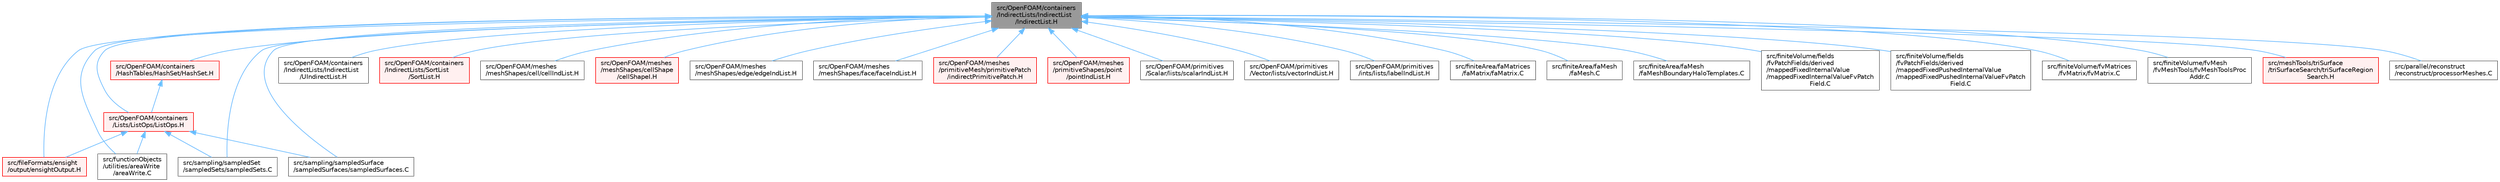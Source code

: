 digraph "src/OpenFOAM/containers/IndirectLists/IndirectList/IndirectList.H"
{
 // LATEX_PDF_SIZE
  bgcolor="transparent";
  edge [fontname=Helvetica,fontsize=10,labelfontname=Helvetica,labelfontsize=10];
  node [fontname=Helvetica,fontsize=10,shape=box,height=0.2,width=0.4];
  Node1 [id="Node000001",label="src/OpenFOAM/containers\l/IndirectLists/IndirectList\l/IndirectList.H",height=0.2,width=0.4,color="gray40", fillcolor="grey60", style="filled", fontcolor="black",tooltip=" "];
  Node1 -> Node2 [id="edge1_Node000001_Node000002",dir="back",color="steelblue1",style="solid",tooltip=" "];
  Node2 [id="Node000002",label="src/OpenFOAM/containers\l/HashTables/HashSet/HashSet.H",height=0.2,width=0.4,color="red", fillcolor="#FFF0F0", style="filled",URL="$HashSet_8H.html",tooltip=" "];
  Node2 -> Node408 [id="edge2_Node000002_Node000408",dir="back",color="steelblue1",style="solid",tooltip=" "];
  Node408 [id="Node000408",label="src/OpenFOAM/containers\l/Lists/ListOps/ListOps.H",height=0.2,width=0.4,color="red", fillcolor="#FFF0F0", style="filled",URL="$ListOps_8H.html",tooltip="Various functions to operate on Lists."];
  Node408 -> Node828 [id="edge3_Node000408_Node000828",dir="back",color="steelblue1",style="solid",tooltip=" "];
  Node828 [id="Node000828",label="src/fileFormats/ensight\l/output/ensightOutput.H",height=0.2,width=0.4,color="red", fillcolor="#FFF0F0", style="filled",URL="$ensightOutput_8H.html",tooltip=" "];
  Node408 -> Node796 [id="edge4_Node000408_Node000796",dir="back",color="steelblue1",style="solid",tooltip=" "];
  Node796 [id="Node000796",label="src/functionObjects\l/utilities/areaWrite\l/areaWrite.C",height=0.2,width=0.4,color="grey40", fillcolor="white", style="filled",URL="$areaWrite_8C.html",tooltip=" "];
  Node408 -> Node788 [id="edge5_Node000408_Node000788",dir="back",color="steelblue1",style="solid",tooltip=" "];
  Node788 [id="Node000788",label="src/sampling/sampledSet\l/sampledSets/sampledSets.C",height=0.2,width=0.4,color="grey40", fillcolor="white", style="filled",URL="$sampledSets_8C.html",tooltip=" "];
  Node408 -> Node800 [id="edge6_Node000408_Node000800",dir="back",color="steelblue1",style="solid",tooltip=" "];
  Node800 [id="Node000800",label="src/sampling/sampledSurface\l/sampledSurfaces/sampledSurfaces.C",height=0.2,width=0.4,color="grey40", fillcolor="white", style="filled",URL="$sampledSurfaces_8C.html",tooltip=" "];
  Node1 -> Node6987 [id="edge7_Node000001_Node006987",dir="back",color="steelblue1",style="solid",tooltip=" "];
  Node6987 [id="Node006987",label="src/OpenFOAM/containers\l/IndirectLists/IndirectList\l/UIndirectList.H",height=0.2,width=0.4,color="grey40", fillcolor="white", style="filled",URL="$UIndirectList_8H.html",tooltip=" "];
  Node1 -> Node889 [id="edge8_Node000001_Node000889",dir="back",color="steelblue1",style="solid",tooltip=" "];
  Node889 [id="Node000889",label="src/OpenFOAM/containers\l/IndirectLists/SortList\l/SortList.H",height=0.2,width=0.4,color="red", fillcolor="#FFF0F0", style="filled",URL="$SortList_8H.html",tooltip=" "];
  Node1 -> Node408 [id="edge9_Node000001_Node000408",dir="back",color="steelblue1",style="solid",tooltip=" "];
  Node1 -> Node5630 [id="edge10_Node000001_Node005630",dir="back",color="steelblue1",style="solid",tooltip=" "];
  Node5630 [id="Node005630",label="src/OpenFOAM/meshes\l/meshShapes/cell/cellIndList.H",height=0.2,width=0.4,color="grey40", fillcolor="white", style="filled",URL="$cellIndList_8H.html",tooltip=" "];
  Node1 -> Node5593 [id="edge11_Node000001_Node005593",dir="back",color="steelblue1",style="solid",tooltip=" "];
  Node5593 [id="Node005593",label="src/OpenFOAM/meshes\l/meshShapes/cellShape\l/cellShapeI.H",height=0.2,width=0.4,color="red", fillcolor="#FFF0F0", style="filled",URL="$cellShapeI_8H.html",tooltip=" "];
  Node1 -> Node5614 [id="edge12_Node000001_Node005614",dir="back",color="steelblue1",style="solid",tooltip=" "];
  Node5614 [id="Node005614",label="src/OpenFOAM/meshes\l/meshShapes/edge/edgeIndList.H",height=0.2,width=0.4,color="grey40", fillcolor="white", style="filled",URL="$edgeIndList_8H.html",tooltip=" "];
  Node1 -> Node5641 [id="edge13_Node000001_Node005641",dir="back",color="steelblue1",style="solid",tooltip=" "];
  Node5641 [id="Node005641",label="src/OpenFOAM/meshes\l/meshShapes/face/faceIndList.H",height=0.2,width=0.4,color="grey40", fillcolor="white", style="filled",URL="$faceIndList_8H.html",tooltip=" "];
  Node1 -> Node5754 [id="edge14_Node000001_Node005754",dir="back",color="steelblue1",style="solid",tooltip=" "];
  Node5754 [id="Node005754",label="src/OpenFOAM/meshes\l/primitiveMesh/primitivePatch\l/indirectPrimitivePatch.H",height=0.2,width=0.4,color="red", fillcolor="#FFF0F0", style="filled",URL="$indirectPrimitivePatch_8H.html",tooltip=" "];
  Node1 -> Node6988 [id="edge15_Node000001_Node006988",dir="back",color="steelblue1",style="solid",tooltip=" "];
  Node6988 [id="Node006988",label="src/OpenFOAM/meshes\l/primitiveShapes/point\l/pointIndList.H",height=0.2,width=0.4,color="red", fillcolor="#FFF0F0", style="filled",URL="$pointIndList_8H.html",tooltip=" "];
  Node1 -> Node6989 [id="edge16_Node000001_Node006989",dir="back",color="steelblue1",style="solid",tooltip=" "];
  Node6989 [id="Node006989",label="src/OpenFOAM/primitives\l/Scalar/lists/scalarIndList.H",height=0.2,width=0.4,color="grey40", fillcolor="white", style="filled",URL="$scalarIndList_8H.html",tooltip=" "];
  Node1 -> Node6990 [id="edge17_Node000001_Node006990",dir="back",color="steelblue1",style="solid",tooltip=" "];
  Node6990 [id="Node006990",label="src/OpenFOAM/primitives\l/Vector/lists/vectorIndList.H",height=0.2,width=0.4,color="grey40", fillcolor="white", style="filled",URL="$vectorIndList_8H.html",tooltip=" "];
  Node1 -> Node6991 [id="edge18_Node000001_Node006991",dir="back",color="steelblue1",style="solid",tooltip=" "];
  Node6991 [id="Node006991",label="src/OpenFOAM/primitives\l/ints/lists/labelIndList.H",height=0.2,width=0.4,color="grey40", fillcolor="white", style="filled",URL="$labelIndList_8H.html",tooltip=" "];
  Node1 -> Node828 [id="edge19_Node000001_Node000828",dir="back",color="steelblue1",style="solid",tooltip=" "];
  Node1 -> Node1408 [id="edge20_Node000001_Node001408",dir="back",color="steelblue1",style="solid",tooltip=" "];
  Node1408 [id="Node001408",label="src/finiteArea/faMatrices\l/faMatrix/faMatrix.C",height=0.2,width=0.4,color="grey40", fillcolor="white", style="filled",URL="$faMatrix_8C.html",tooltip=" "];
  Node1 -> Node1469 [id="edge21_Node000001_Node001469",dir="back",color="steelblue1",style="solid",tooltip=" "];
  Node1469 [id="Node001469",label="src/finiteArea/faMesh\l/faMesh.C",height=0.2,width=0.4,color="grey40", fillcolor="white", style="filled",URL="$faMesh_8C.html",tooltip=" "];
  Node1 -> Node4163 [id="edge22_Node000001_Node004163",dir="back",color="steelblue1",style="solid",tooltip=" "];
  Node4163 [id="Node004163",label="src/finiteArea/faMesh\l/faMeshBoundaryHaloTemplates.C",height=0.2,width=0.4,color="grey40", fillcolor="white", style="filled",URL="$faMeshBoundaryHaloTemplates_8C.html",tooltip=" "];
  Node1 -> Node4937 [id="edge23_Node000001_Node004937",dir="back",color="steelblue1",style="solid",tooltip=" "];
  Node4937 [id="Node004937",label="src/finiteVolume/fields\l/fvPatchFields/derived\l/mappedFixedInternalValue\l/mappedFixedInternalValueFvPatch\lField.C",height=0.2,width=0.4,color="grey40", fillcolor="white", style="filled",URL="$mappedFixedInternalValueFvPatchField_8C.html",tooltip=" "];
  Node1 -> Node4940 [id="edge24_Node000001_Node004940",dir="back",color="steelblue1",style="solid",tooltip=" "];
  Node4940 [id="Node004940",label="src/finiteVolume/fields\l/fvPatchFields/derived\l/mappedFixedPushedInternalValue\l/mappedFixedPushedInternalValueFvPatch\lField.C",height=0.2,width=0.4,color="grey40", fillcolor="white", style="filled",URL="$mappedFixedPushedInternalValueFvPatchField_8C.html",tooltip=" "];
  Node1 -> Node71 [id="edge25_Node000001_Node000071",dir="back",color="steelblue1",style="solid",tooltip=" "];
  Node71 [id="Node000071",label="src/finiteVolume/fvMatrices\l/fvMatrix/fvMatrix.C",height=0.2,width=0.4,color="grey40", fillcolor="white", style="filled",URL="$fvMatrix_8C.html",tooltip=" "];
  Node1 -> Node3795 [id="edge26_Node000001_Node003795",dir="back",color="steelblue1",style="solid",tooltip=" "];
  Node3795 [id="Node003795",label="src/finiteVolume/fvMesh\l/fvMeshTools/fvMeshToolsProc\lAddr.C",height=0.2,width=0.4,color="grey40", fillcolor="white", style="filled",URL="$fvMeshToolsProcAddr_8C.html",tooltip=" "];
  Node1 -> Node796 [id="edge27_Node000001_Node000796",dir="back",color="steelblue1",style="solid",tooltip=" "];
  Node1 -> Node386 [id="edge28_Node000001_Node000386",dir="back",color="steelblue1",style="solid",tooltip=" "];
  Node386 [id="Node000386",label="src/meshTools/triSurface\l/triSurfaceSearch/triSurfaceRegion\lSearch.H",height=0.2,width=0.4,color="red", fillcolor="#FFF0F0", style="filled",URL="$triSurfaceRegionSearch_8H.html",tooltip=" "];
  Node1 -> Node3957 [id="edge29_Node000001_Node003957",dir="back",color="steelblue1",style="solid",tooltip=" "];
  Node3957 [id="Node003957",label="src/parallel/reconstruct\l/reconstruct/processorMeshes.C",height=0.2,width=0.4,color="grey40", fillcolor="white", style="filled",URL="$processorMeshes_8C.html",tooltip=" "];
  Node1 -> Node788 [id="edge30_Node000001_Node000788",dir="back",color="steelblue1",style="solid",tooltip=" "];
  Node1 -> Node800 [id="edge31_Node000001_Node000800",dir="back",color="steelblue1",style="solid",tooltip=" "];
}
